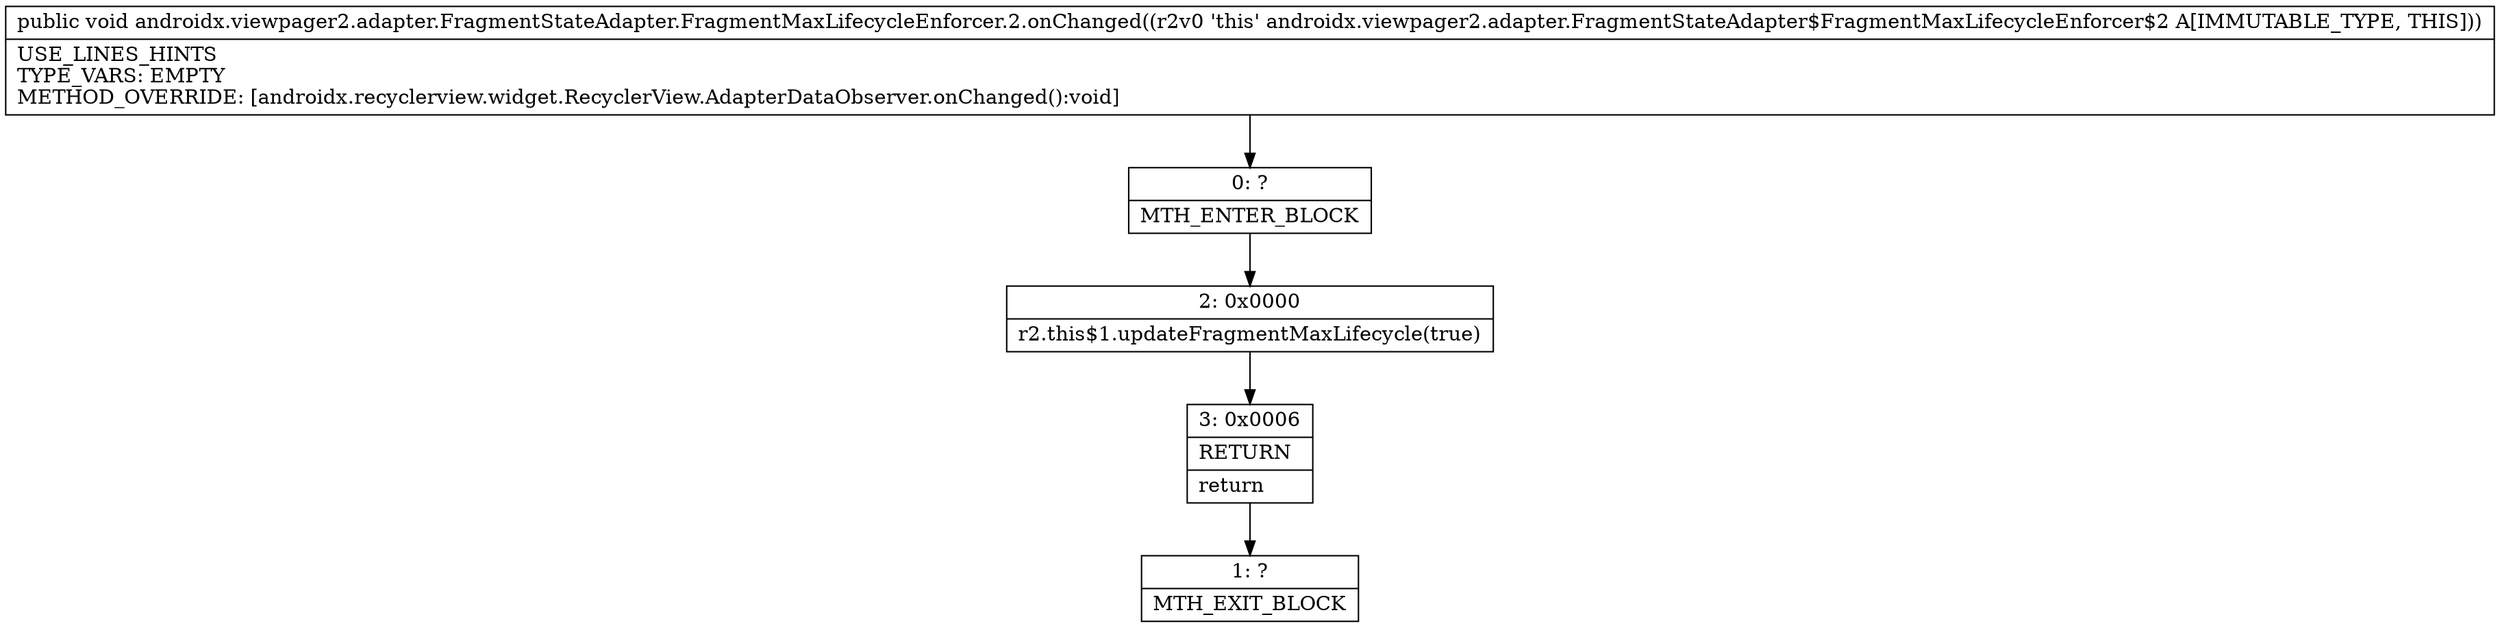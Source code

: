 digraph "CFG forandroidx.viewpager2.adapter.FragmentStateAdapter.FragmentMaxLifecycleEnforcer.2.onChanged()V" {
Node_0 [shape=record,label="{0\:\ ?|MTH_ENTER_BLOCK\l}"];
Node_2 [shape=record,label="{2\:\ 0x0000|r2.this$1.updateFragmentMaxLifecycle(true)\l}"];
Node_3 [shape=record,label="{3\:\ 0x0006|RETURN\l|return\l}"];
Node_1 [shape=record,label="{1\:\ ?|MTH_EXIT_BLOCK\l}"];
MethodNode[shape=record,label="{public void androidx.viewpager2.adapter.FragmentStateAdapter.FragmentMaxLifecycleEnforcer.2.onChanged((r2v0 'this' androidx.viewpager2.adapter.FragmentStateAdapter$FragmentMaxLifecycleEnforcer$2 A[IMMUTABLE_TYPE, THIS]))  | USE_LINES_HINTS\lTYPE_VARS: EMPTY\lMETHOD_OVERRIDE: [androidx.recyclerview.widget.RecyclerView.AdapterDataObserver.onChanged():void]\l}"];
MethodNode -> Node_0;Node_0 -> Node_2;
Node_2 -> Node_3;
Node_3 -> Node_1;
}

